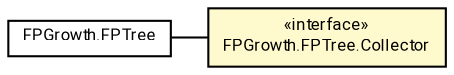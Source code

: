 #!/usr/local/bin/dot
#
# Class diagram 
# Generated by UMLGraph version R5_7_2-60-g0e99a6 (http://www.spinellis.gr/umlgraph/)
#

digraph G {
	graph [fontnames="svg"]
	edge [fontname="Roboto",fontsize=7,labelfontname="Roboto",labelfontsize=7,color="black"];
	node [fontname="Roboto",fontcolor="black",fontsize=8,shape=plaintext,margin=0,width=0,height=0];
	nodesep=0.15;
	ranksep=0.25;
	rankdir=LR;
	// de.lmu.ifi.dbs.elki.algorithm.itemsetmining.FPGrowth.FPTree
	c4225742 [label=<<table title="de.lmu.ifi.dbs.elki.algorithm.itemsetmining.FPGrowth.FPTree" border="0" cellborder="1" cellspacing="0" cellpadding="2" href="FPGrowth.FPTree.html" target="_parent">
		<tr><td><table border="0" cellspacing="0" cellpadding="1">
		<tr><td align="center" balign="center"> <font face="Roboto">FPGrowth.FPTree</font> </td></tr>
		</table></td></tr>
		</table>>, URL="FPGrowth.FPTree.html"];
	// de.lmu.ifi.dbs.elki.algorithm.itemsetmining.FPGrowth.FPTree.Collector
	c4225743 [label=<<table title="de.lmu.ifi.dbs.elki.algorithm.itemsetmining.FPGrowth.FPTree.Collector" border="0" cellborder="1" cellspacing="0" cellpadding="2" bgcolor="lemonChiffon" href="FPGrowth.FPTree.Collector.html" target="_parent">
		<tr><td><table border="0" cellspacing="0" cellpadding="1">
		<tr><td align="center" balign="center"> &#171;interface&#187; </td></tr>
		<tr><td align="center" balign="center"> <font face="Roboto">FPGrowth.FPTree.Collector</font> </td></tr>
		</table></td></tr>
		</table>>, URL="FPGrowth.FPTree.Collector.html"];
	// de.lmu.ifi.dbs.elki.algorithm.itemsetmining.FPGrowth.FPTree assoc de.lmu.ifi.dbs.elki.algorithm.itemsetmining.FPGrowth.FPTree.Collector
	c4225742 -> c4225743 [arrowhead=none,weight=2];
}

